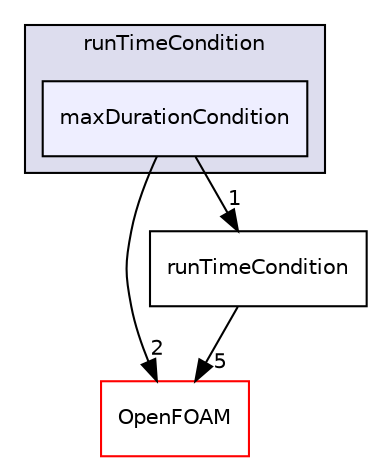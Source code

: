 digraph "src/functionObjects/utilities/runTimeControl/runTimeCondition/maxDurationCondition" {
  bgcolor=transparent;
  compound=true
  node [ fontsize="10", fontname="Helvetica"];
  edge [ labelfontsize="10", labelfontname="Helvetica"];
  subgraph clusterdir_580354f5e34525023f59f0d894ed39c6 {
    graph [ bgcolor="#ddddee", pencolor="black", label="runTimeCondition" fontname="Helvetica", fontsize="10", URL="dir_580354f5e34525023f59f0d894ed39c6.html"]
  dir_853a68371bbf4e48678fe167b11e21fb [shape=box, label="maxDurationCondition", style="filled", fillcolor="#eeeeff", pencolor="black", URL="dir_853a68371bbf4e48678fe167b11e21fb.html"];
  }
  dir_c5473ff19b20e6ec4dfe5c310b3778a8 [shape=box label="OpenFOAM" color="red" URL="dir_c5473ff19b20e6ec4dfe5c310b3778a8.html"];
  dir_517c7e5b35d6f3cee03179c34a783033 [shape=box label="runTimeCondition" URL="dir_517c7e5b35d6f3cee03179c34a783033.html"];
  dir_853a68371bbf4e48678fe167b11e21fb->dir_c5473ff19b20e6ec4dfe5c310b3778a8 [headlabel="2", labeldistance=1.5 headhref="dir_001377_002151.html"];
  dir_853a68371bbf4e48678fe167b11e21fb->dir_517c7e5b35d6f3cee03179c34a783033 [headlabel="1", labeldistance=1.5 headhref="dir_001377_001380.html"];
  dir_517c7e5b35d6f3cee03179c34a783033->dir_c5473ff19b20e6ec4dfe5c310b3778a8 [headlabel="5", labeldistance=1.5 headhref="dir_001380_002151.html"];
}
